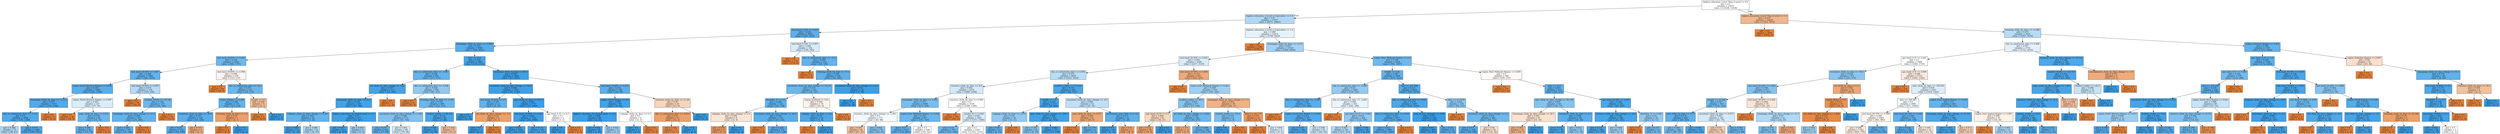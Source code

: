 digraph Tree {
node [shape=box, style="filled", color="black"] ;
0 [label="highest_education_Lower Than A Level <= 0.0\ngini = 0.5\nsamples = 27876\nvalue = [13938, 13938]", fillcolor="#e5813900"] ;
1 [label="highest_education_A Level or Equivalent <= 0.0\ngini = 0.47\nsamples = 17437\nvalue = [6575, 10862]", fillcolor="#399de565"] ;
0 -> 1 [labeldistance=2.5, labelangle=45, headlabel="True"] ;
2 [label="imd_band_0-10% <= 0.005\ngini = 0.264\nsamples = 5023\nvalue = [787, 4236]", fillcolor="#399de5d0"] ;
1 -> 2 ;
3 [label="homepage_clicks_by_days <= 13.991\ngini = 0.235\nsamples = 4689\nvalue = [638, 4051]", fillcolor="#399de5d7"] ;
2 -> 3 ;
4 [label="imd_band_50-60% <= 0.028\ngini = 0.334\nsamples = 2205\nvalue = [468, 1737]", fillcolor="#399de5ba"] ;
3 -> 4 ;
5 [label="imd_band_20-30% <= 0.007\ngini = 0.289\nsamples = 1969\nvalue = [345, 1624]", fillcolor="#399de5c9"] ;
4 -> 5 ;
6 [label="region_North Western Region <= 0.016\ngini = 0.243\nsamples = 1699\nvalue = [241, 1458]", fillcolor="#399de5d5"] ;
5 -> 6 ;
7 [label="homepage_clicks_by_days <= 13.112\ngini = 0.207\nsamples = 1572\nvalue = [184, 1388]", fillcolor="#399de5dd"] ;
6 -> 7 ;
8 [label="due_vs_submission_date <= -7.137\ngini = 0.2\nsamples = 1564\nvalue = [176, 1388]", fillcolor="#399de5df"] ;
7 -> 8 ;
9 [label="gini = 0.468\nsamples = 75\nvalue = [28, 47]", fillcolor="#399de567"] ;
8 -> 9 ;
10 [label="gini = 0.179\nsamples = 1489\nvalue = [148, 1341]", fillcolor="#399de5e3"] ;
8 -> 10 ;
11 [label="gini = 0.0\nsamples = 8\nvalue = [8, 0]", fillcolor="#e58139ff"] ;
7 -> 11 ;
12 [label="region_North Western Region <= 0.997\ngini = 0.495\nsamples = 127\nvalue = [57, 70]", fillcolor="#399de52f"] ;
6 -> 12 ;
13 [label="gini = 0.0\nsamples = 38\nvalue = [38, 0]", fillcolor="#e58139ff"] ;
12 -> 13 ;
14 [label="page_clicks_by_days <= 0.052\ngini = 0.336\nsamples = 89\nvalue = [19, 70]", fillcolor="#399de5ba"] ;
12 -> 14 ;
15 [label="gini = 0.291\nsamples = 85\nvalue = [15, 70]", fillcolor="#399de5c8"] ;
14 -> 15 ;
16 [label="gini = 0.0\nsamples = 4\nvalue = [4, 0]", fillcolor="#e58139ff"] ;
14 -> 16 ;
17 [label="imd_band_20-30% <= 0.997\ngini = 0.474\nsamples = 270\nvalue = [104, 166]", fillcolor="#399de55f"] ;
5 -> 17 ;
18 [label="gini = 0.0\nsamples = 59\nvalue = [59, 0]", fillcolor="#e58139ff"] ;
17 -> 18 ;
19 [label="studied_credits <= 137.36\ngini = 0.336\nsamples = 211\nvalue = [45, 166]", fillcolor="#399de5ba"] ;
17 -> 19 ;
20 [label="homepage_clicks_by_days_change <= 12.5\ngini = 0.288\nsamples = 201\nvalue = [35, 166]", fillcolor="#399de5c9"] ;
19 -> 20 ;
21 [label="gini = 0.265\nsamples = 197\nvalue = [31, 166]", fillcolor="#399de5cf"] ;
20 -> 21 ;
22 [label="gini = 0.0\nsamples = 4\nvalue = [4, 0]", fillcolor="#e58139ff"] ;
20 -> 22 ;
23 [label="gini = 0.0\nsamples = 10\nvalue = [10, 0]", fillcolor="#e58139ff"] ;
19 -> 23 ;
24 [label="imd_band_50-60% <= 0.998\ngini = 0.499\nsamples = 236\nvalue = [123, 113]", fillcolor="#e5813915"] ;
4 -> 24 ;
25 [label="gini = 0.0\nsamples = 94\nvalue = [94, 0]", fillcolor="#e58139ff"] ;
24 -> 25 ;
26 [label="due_vs_submission_date <= 18.0\ngini = 0.325\nsamples = 142\nvalue = [29, 113]", fillcolor="#399de5be"] ;
24 -> 26 ;
27 [label="region_Ireland <= 0.209\ngini = 0.286\nsamples = 133\nvalue = [23, 110]", fillcolor="#399de5ca"] ;
26 -> 27 ;
28 [label="oucontent_clicks_by_days <= 18.5\ngini = 0.253\nsamples = 128\nvalue = [19, 109]", fillcolor="#399de5d3"] ;
27 -> 28 ;
29 [label="gini = 0.225\nsamples = 124\nvalue = [16, 108]", fillcolor="#399de5d9"] ;
28 -> 29 ;
30 [label="gini = 0.375\nsamples = 4\nvalue = [3, 1]", fillcolor="#e58139aa"] ;
28 -> 30 ;
31 [label="forumng_clicks_by_days <= 1.0\ngini = 0.32\nsamples = 5\nvalue = [4, 1]", fillcolor="#e58139bf"] ;
27 -> 31 ;
32 [label="gini = 0.0\nsamples = 4\nvalue = [4, 0]", fillcolor="#e58139ff"] ;
31 -> 32 ;
33 [label="gini = 0.0\nsamples = 1\nvalue = [0, 1]", fillcolor="#399de5ff"] ;
31 -> 33 ;
34 [label="weight <= 8.5\ngini = 0.444\nsamples = 9\nvalue = [6, 3]", fillcolor="#e581397f"] ;
26 -> 34 ;
35 [label="gini = 0.0\nsamples = 6\nvalue = [6, 0]", fillcolor="#e58139ff"] ;
34 -> 35 ;
36 [label="gini = 0.0\nsamples = 3\nvalue = [0, 3]", fillcolor="#399de5ff"] ;
34 -> 36 ;
37 [label="date <= 25.0\ngini = 0.128\nsamples = 2484\nvalue = [170, 2314]", fillcolor="#399de5ec"] ;
3 -> 37 ;
38 [label="due_vs_submission_date <= -2.967\ngini = 0.296\nsamples = 626\nvalue = [113, 513]", fillcolor="#399de5c7"] ;
37 -> 38 ;
39 [label="url_clicks_by_days_change <= 14.0\ngini = 0.107\nsamples = 317\nvalue = [18, 299]", fillcolor="#399de5f0"] ;
38 -> 39 ;
40 [label="homepage_clicks_by_days <= 16.5\ngini = 0.102\nsamples = 316\nvalue = [17, 299]", fillcolor="#399de5f1"] ;
39 -> 40 ;
41 [label="subpage_clicks_by_days_change <= 8.301\ngini = 0.295\nsamples = 39\nvalue = [7, 32]", fillcolor="#399de5c7"] ;
40 -> 41 ;
42 [label="gini = 0.083\nsamples = 23\nvalue = [1, 22]", fillcolor="#399de5f3"] ;
41 -> 42 ;
43 [label="gini = 0.469\nsamples = 16\nvalue = [6, 10]", fillcolor="#399de566"] ;
41 -> 43 ;
44 [label="highest_education_No Formal quals <= 0.5\ngini = 0.07\nsamples = 277\nvalue = [10, 267]", fillcolor="#399de5f5"] ;
40 -> 44 ;
45 [label="gini = 0.057\nsamples = 271\nvalue = [8, 263]", fillcolor="#399de5f7"] ;
44 -> 45 ;
46 [label="gini = 0.444\nsamples = 6\nvalue = [2, 4]", fillcolor="#399de57f"] ;
44 -> 46 ;
47 [label="gini = 0.0\nsamples = 1\nvalue = [1, 0]", fillcolor="#e58139ff"] ;
39 -> 47 ;
48 [label="due_vs_submission_date <= -2.008\ngini = 0.426\nsamples = 309\nvalue = [95, 214]", fillcolor="#399de58e"] ;
38 -> 48 ;
49 [label="gini = 0.0\nsamples = 41\nvalue = [41, 0]", fillcolor="#e58139ff"] ;
48 -> 49 ;
50 [label="forumng_clicks_by_days <= 17.95\ngini = 0.322\nsamples = 268\nvalue = [54, 214]", fillcolor="#399de5bf"] ;
48 -> 50 ;
51 [label="oucontent_clicks_by_days_change <= 5.128\ngini = 0.396\nsamples = 173\nvalue = [47, 126]", fillcolor="#399de5a0"] ;
50 -> 51 ;
52 [label="gini = 0.271\nsamples = 105\nvalue = [17, 88]", fillcolor="#399de5ce"] ;
51 -> 52 ;
53 [label="gini = 0.493\nsamples = 68\nvalue = [30, 38]", fillcolor="#399de536"] ;
51 -> 53 ;
54 [label="studied_credits <= 96.451\ngini = 0.137\nsamples = 95\nvalue = [7, 88]", fillcolor="#399de5eb"] ;
50 -> 54 ;
55 [label="gini = 0.065\nsamples = 89\nvalue = [3, 86]", fillcolor="#399de5f6"] ;
54 -> 55 ;
56 [label="gini = 0.444\nsamples = 6\nvalue = [4, 2]", fillcolor="#e581397f"] ;
54 -> 56 ;
57 [label="oucontent_clicks_by_days <= 80.5\ngini = 0.059\nsamples = 1858\nvalue = [57, 1801]", fillcolor="#399de5f7"] ;
37 -> 57 ;
58 [label="oucontent_clicks_by_days_change <= -82.0\ngini = 0.046\nsamples = 1750\nvalue = [41, 1709]", fillcolor="#399de5f9"] ;
57 -> 58 ;
59 [label="imd_band_30-40% <= 0.5\ngini = 0.287\nsamples = 23\nvalue = [4, 19]", fillcolor="#399de5c9"] ;
58 -> 59 ;
60 [label="gini = 0.0\nsamples = 18\nvalue = [0, 18]", fillcolor="#399de5ff"] ;
59 -> 60 ;
61 [label="url_clicks_by_days_change <= -1.0\ngini = 0.32\nsamples = 5\nvalue = [4, 1]", fillcolor="#e58139bf"] ;
59 -> 61 ;
62 [label="gini = 0.0\nsamples = 1\nvalue = [0, 1]", fillcolor="#399de5ff"] ;
61 -> 62 ;
63 [label="gini = 0.0\nsamples = 4\nvalue = [4, 0]", fillcolor="#e58139ff"] ;
61 -> 63 ;
64 [label="quiz_clicks_by_days <= 971.5\ngini = 0.042\nsamples = 1727\nvalue = [37, 1690]", fillcolor="#399de5f9"] ;
58 -> 64 ;
65 [label="imd_band_70-80% <= 0.185\ngini = 0.041\nsamples = 1725\nvalue = [36, 1689]", fillcolor="#399de5fa"] ;
64 -> 65 ;
66 [label="gini = 0.033\nsamples = 1558\nvalue = [26, 1532]", fillcolor="#399de5fb"] ;
65 -> 66 ;
67 [label="gini = 0.113\nsamples = 167\nvalue = [10, 157]", fillcolor="#399de5ef"] ;
65 -> 67 ;
68 [label="age_band_0-35 <= 0.5\ngini = 0.5\nsamples = 2\nvalue = [1, 1]", fillcolor="#e5813900"] ;
64 -> 68 ;
69 [label="gini = 0.0\nsamples = 1\nvalue = [0, 1]", fillcolor="#399de5ff"] ;
68 -> 69 ;
70 [label="gini = 0.0\nsamples = 1\nvalue = [1, 0]", fillcolor="#e58139ff"] ;
68 -> 70 ;
71 [label="imd_band_70-80% <= 0.015\ngini = 0.252\nsamples = 108\nvalue = [16, 92]", fillcolor="#399de5d3"] ;
57 -> 71 ;
72 [label="region_North Region <= 0.5\ngini = 0.087\nsamples = 88\nvalue = [4, 84]", fillcolor="#399de5f3"] ;
71 -> 72 ;
73 [label="highest_education_No Formal quals <= 0.5\ngini = 0.046\nsamples = 84\nvalue = [2, 82]", fillcolor="#399de5f9"] ;
72 -> 73 ;
74 [label="gini = 0.024\nsamples = 81\nvalue = [1, 80]", fillcolor="#399de5fc"] ;
73 -> 74 ;
75 [label="gini = 0.444\nsamples = 3\nvalue = [1, 2]", fillcolor="#399de57f"] ;
73 -> 75 ;
76 [label="subpage_clicks_by_days <= 8.5\ngini = 0.5\nsamples = 4\nvalue = [2, 2]", fillcolor="#e5813900"] ;
72 -> 76 ;
77 [label="gini = 0.0\nsamples = 2\nvalue = [0, 2]", fillcolor="#399de5ff"] ;
76 -> 77 ;
78 [label="gini = 0.0\nsamples = 2\nvalue = [2, 0]", fillcolor="#e58139ff"] ;
76 -> 78 ;
79 [label="resource_clicks_by_days <= 11.38\ngini = 0.48\nsamples = 20\nvalue = [12, 8]", fillcolor="#e5813955"] ;
71 -> 79 ;
80 [label="due_vs_submission_date <= -0.814\ngini = 0.32\nsamples = 15\nvalue = [12, 3]", fillcolor="#e58139bf"] ;
79 -> 80 ;
81 [label="gini = 0.142\nsamples = 13\nvalue = [12, 1]", fillcolor="#e58139ea"] ;
80 -> 81 ;
82 [label="gini = 0.0\nsamples = 2\nvalue = [0, 2]", fillcolor="#399de5ff"] ;
80 -> 82 ;
83 [label="gini = 0.0\nsamples = 5\nvalue = [0, 5]", fillcolor="#399de5ff"] ;
79 -> 83 ;
84 [label="imd_band_0-10% <= 0.997\ngini = 0.494\nsamples = 334\nvalue = [149, 185]", fillcolor="#399de532"] ;
2 -> 84 ;
85 [label="gini = 0.0\nsamples = 110\nvalue = [110, 0]", fillcolor="#e58139ff"] ;
84 -> 85 ;
86 [label="due_vs_submission_date <= -12.0\ngini = 0.288\nsamples = 224\nvalue = [39, 185]", fillcolor="#399de5c9"] ;
84 -> 86 ;
87 [label="gini = 0.0\nsamples = 4\nvalue = [4, 0]", fillcolor="#e58139ff"] ;
86 -> 87 ;
88 [label="forumng_clicks_by_days <= 17.5\ngini = 0.268\nsamples = 220\nvalue = [35, 185]", fillcolor="#399de5cf"] ;
86 -> 88 ;
89 [label="oucontent_clicks_by_days_change <= 19.231\ngini = 0.333\nsamples = 161\nvalue = [34, 127]", fillcolor="#399de5bb"] ;
88 -> 89 ;
90 [label="disability_N <= 0.5\ngini = 0.281\nsamples = 142\nvalue = [24, 118]", fillcolor="#399de5cb"] ;
89 -> 90 ;
91 [label="subpage_clicks_by_days_change <= 2.5\ngini = 0.494\nsamples = 9\nvalue = [5, 4]", fillcolor="#e5813933"] ;
90 -> 91 ;
92 [label="gini = 0.278\nsamples = 6\nvalue = [5, 1]", fillcolor="#e58139cc"] ;
91 -> 92 ;
93 [label="gini = 0.0\nsamples = 3\nvalue = [0, 3]", fillcolor="#399de5ff"] ;
91 -> 93 ;
94 [label="oucontent_clicks_by_days_change <= -62.5\ngini = 0.245\nsamples = 133\nvalue = [19, 114]", fillcolor="#399de5d4"] ;
90 -> 94 ;
95 [label="gini = 0.0\nsamples = 2\nvalue = [2, 0]", fillcolor="#e58139ff"] ;
94 -> 95 ;
96 [label="gini = 0.226\nsamples = 131\nvalue = [17, 114]", fillcolor="#399de5d9"] ;
94 -> 96 ;
97 [label="region_Scotland <= 0.03\ngini = 0.499\nsamples = 19\nvalue = [10, 9]", fillcolor="#e5813919"] ;
89 -> 97 ;
98 [label="subpage_clicks_by_days <= 4.0\ngini = 0.18\nsamples = 10\nvalue = [1, 9]", fillcolor="#399de5e3"] ;
97 -> 98 ;
99 [label="gini = 0.0\nsamples = 1\nvalue = [1, 0]", fillcolor="#e58139ff"] ;
98 -> 99 ;
100 [label="gini = 0.0\nsamples = 9\nvalue = [0, 9]", fillcolor="#399de5ff"] ;
98 -> 100 ;
101 [label="gini = 0.0\nsamples = 9\nvalue = [9, 0]", fillcolor="#e58139ff"] ;
97 -> 101 ;
102 [label="oucontent_clicks_by_days_change <= 212.5\ngini = 0.033\nsamples = 59\nvalue = [1, 58]", fillcolor="#399de5fb"] ;
88 -> 102 ;
103 [label="gini = 0.0\nsamples = 58\nvalue = [0, 58]", fillcolor="#399de5ff"] ;
102 -> 103 ;
104 [label="gini = 0.0\nsamples = 1\nvalue = [1, 0]", fillcolor="#e58139ff"] ;
102 -> 104 ;
105 [label="highest_education_A Level or Equivalent <= 1.0\ngini = 0.498\nsamples = 12414\nvalue = [5788, 6626]", fillcolor="#399de520"] ;
1 -> 105 ;
106 [label="gini = 0.0\nsamples = 2290\nvalue = [2290, 0]", fillcolor="#e58139ff"] ;
105 -> 106 ;
107 [label="homepage_clicks_by_days <= 13.97\ngini = 0.452\nsamples = 10124\nvalue = [3498, 6626]", fillcolor="#399de578"] ;
105 -> 107 ;
108 [label="imd_band_20-30% <= 0.002\ngini = 0.495\nsamples = 5666\nvalue = [2537, 3129]", fillcolor="#399de530"] ;
107 -> 108 ;
109 [label="due_vs_submission_date <= 0.993\ngini = 0.478\nsamples = 4839\nvalue = [1915, 2924]", fillcolor="#399de558"] ;
108 -> 109 ;
110 [label="resource_clicks_by_days <= 0.0\ngini = 0.492\nsamples = 4274\nvalue = [1866, 2408]", fillcolor="#399de539"] ;
109 -> 110 ;
111 [label="homepage_clicks_by_days <= 1.963\ngini = 0.371\nsamples = 1098\nvalue = [270, 828]", fillcolor="#399de5ac"] ;
110 -> 111 ;
112 [label="resource_clicks_by_days_change <= -1.041\ngini = 0.5\nsamples = 171\nvalue = [83, 88]", fillcolor="#399de50e"] ;
111 -> 112 ;
113 [label="gini = 0.447\nsamples = 92\nvalue = [61, 31]", fillcolor="#e581397d"] ;
112 -> 113 ;
114 [label="gini = 0.402\nsamples = 79\nvalue = [22, 57]", fillcolor="#399de59d"] ;
112 -> 114 ;
115 [label="region_East Midlands Region <= 0.018\ngini = 0.322\nsamples = 927\nvalue = [187, 740]", fillcolor="#399de5bf"] ;
111 -> 115 ;
116 [label="gini = 0.27\nsamples = 819\nvalue = [132, 687]", fillcolor="#399de5ce"] ;
115 -> 116 ;
117 [label="gini = 0.5\nsamples = 108\nvalue = [55, 53]", fillcolor="#e5813909"] ;
115 -> 117 ;
118 [label="resource_clicks_by_days <= 0.999\ngini = 0.5\nsamples = 3176\nvalue = [1596, 1580]", fillcolor="#e5813903"] ;
110 -> 118 ;
119 [label="gini = 0.0\nsamples = 345\nvalue = [345, 0]", fillcolor="#e58139ff"] ;
118 -> 119 ;
120 [label="gender_M <= 0.002\ngini = 0.493\nsamples = 2831\nvalue = [1251, 1580]", fillcolor="#399de535"] ;
118 -> 120 ;
121 [label="gini = 0.32\nsamples = 536\nvalue = [107, 429]", fillcolor="#399de5bf"] ;
120 -> 121 ;
122 [label="gini = 0.5\nsamples = 2295\nvalue = [1144, 1151]", fillcolor="#399de502"] ;
120 -> 122 ;
123 [label="studied_credits <= 132.811\ngini = 0.158\nsamples = 565\nvalue = [49, 516]", fillcolor="#399de5e7"] ;
109 -> 123 ;
124 [label="weight <= 7.5\ngini = 0.103\nsamples = 513\nvalue = [28, 485]", fillcolor="#399de5f0"] ;
123 -> 124 ;
125 [label="subpage_clicks_by_days <= 3.474\ngini = 0.43\nsamples = 16\nvalue = [5, 11]", fillcolor="#399de58b"] ;
124 -> 125 ;
126 [label="gini = 0.26\nsamples = 13\nvalue = [2, 11]", fillcolor="#399de5d1"] ;
125 -> 126 ;
127 [label="gini = 0.0\nsamples = 3\nvalue = [3, 0]", fillcolor="#e58139ff"] ;
125 -> 127 ;
128 [label="quiz_clicks_by_days_change <= -190.5\ngini = 0.088\nsamples = 497\nvalue = [23, 474]", fillcolor="#399de5f3"] ;
124 -> 128 ;
129 [label="gini = 0.397\nsamples = 22\nvalue = [6, 16]", fillcolor="#399de59f"] ;
128 -> 129 ;
130 [label="gini = 0.069\nsamples = 475\nvalue = [17, 458]", fillcolor="#399de5f6"] ;
128 -> 130 ;
131 [label="oucontent_clicks_by_days_change <= -0.5\ngini = 0.482\nsamples = 52\nvalue = [21, 31]", fillcolor="#399de552"] ;
123 -> 131 ;
132 [label="quiz_clicks_by_days <= 0.977\ngini = 0.363\nsamples = 21\nvalue = [16, 5]", fillcolor="#e58139af"] ;
131 -> 132 ;
133 [label="gini = 0.0\nsamples = 15\nvalue = [15, 0]", fillcolor="#e58139ff"] ;
132 -> 133 ;
134 [label="gini = 0.278\nsamples = 6\nvalue = [1, 5]", fillcolor="#399de5cc"] ;
132 -> 134 ;
135 [label="assessment_type_CMA <= 0.121\ngini = 0.271\nsamples = 31\nvalue = [5, 26]", fillcolor="#399de5ce"] ;
131 -> 135 ;
136 [label="gini = 0.074\nsamples = 26\nvalue = [1, 25]", fillcolor="#399de5f5"] ;
135 -> 136 ;
137 [label="gini = 0.32\nsamples = 5\nvalue = [4, 1]", fillcolor="#e58139bf"] ;
135 -> 137 ;
138 [label="imd_band_20-30% <= 0.999\ngini = 0.373\nsamples = 827\nvalue = [622, 205]", fillcolor="#e58139ab"] ;
108 -> 138 ;
139 [label="gini = 0.0\nsamples = 517\nvalue = [517, 0]", fillcolor="#e58139ff"] ;
138 -> 139 ;
140 [label="region_East Midlands Region <= 0.022\ngini = 0.448\nsamples = 310\nvalue = [105, 205]", fillcolor="#399de57c"] ;
138 -> 140 ;
141 [label="studied_credits <= 45.0\ngini = 0.407\nsamples = 271\nvalue = [77, 194]", fillcolor="#399de59a"] ;
140 -> 141 ;
142 [label="age_band_35-55 <= 0.5\ngini = 0.484\nsamples = 51\nvalue = [30, 21]", fillcolor="#e581394d"] ;
141 -> 142 ;
143 [label="gini = 0.332\nsamples = 38\nvalue = [30, 8]", fillcolor="#e58139bb"] ;
142 -> 143 ;
144 [label="gini = 0.0\nsamples = 13\nvalue = [0, 13]", fillcolor="#399de5ff"] ;
142 -> 144 ;
145 [label="url_clicks_by_days_change <= -4.001\ngini = 0.336\nsamples = 220\nvalue = [47, 173]", fillcolor="#399de5ba"] ;
141 -> 145 ;
146 [label="gini = 0.375\nsamples = 12\nvalue = [9, 3]", fillcolor="#e58139aa"] ;
145 -> 146 ;
147 [label="gini = 0.299\nsamples = 208\nvalue = [38, 170]", fillcolor="#399de5c6"] ;
145 -> 147 ;
148 [label="homepage_clicks_by_days_change <= -7.5\ngini = 0.405\nsamples = 39\nvalue = [28, 11]", fillcolor="#e581399b"] ;
140 -> 148 ;
149 [label="studied_credits <= 105.0\ngini = 0.375\nsamples = 8\nvalue = [2, 6]", fillcolor="#399de5aa"] ;
148 -> 149 ;
150 [label="gini = 0.0\nsamples = 6\nvalue = [0, 6]", fillcolor="#399de5ff"] ;
149 -> 150 ;
151 [label="gini = 0.0\nsamples = 2\nvalue = [2, 0]", fillcolor="#e58139ff"] ;
149 -> 151 ;
152 [label="date <= 141.777\ngini = 0.271\nsamples = 31\nvalue = [26, 5]", fillcolor="#e58139ce"] ;
148 -> 152 ;
153 [label="gini = 0.0\nsamples = 22\nvalue = [22, 0]", fillcolor="#e58139ff"] ;
152 -> 153 ;
154 [label="gini = 0.494\nsamples = 9\nvalue = [4, 5]", fillcolor="#399de533"] ;
152 -> 154 ;
155 [label="region_West Midlands Region <= 0.0\ngini = 0.338\nsamples = 4458\nvalue = [961, 3497]", fillcolor="#399de5b9"] ;
107 -> 155 ;
156 [label="weight <= 6.82\ngini = 0.287\nsamples = 3898\nvalue = [676, 3222]", fillcolor="#399de5c9"] ;
155 -> 156 ;
157 [label="due_vs_submission_date <= -2.999\ngini = 0.43\nsamples = 1083\nvalue = [339, 744]", fillcolor="#399de58b"] ;
156 -> 157 ;
158 [label="due_vs_submission_date <= -3.105\ngini = 0.244\nsamples = 520\nvalue = [74, 446]", fillcolor="#399de5d5"] ;
157 -> 158 ;
159 [label="gini = 0.0\nsamples = 13\nvalue = [13, 0]", fillcolor="#e58139ff"] ;
158 -> 159 ;
160 [label="region_South East Region <= 0.044\ngini = 0.212\nsamples = 507\nvalue = [61, 446]", fillcolor="#399de5dc"] ;
158 -> 160 ;
161 [label="gini = 0.145\nsamples = 446\nvalue = [35, 411]", fillcolor="#399de5e9"] ;
160 -> 161 ;
162 [label="gini = 0.489\nsamples = 61\nvalue = [26, 35]", fillcolor="#399de542"] ;
160 -> 162 ;
163 [label="due_vs_submission_date <= -2.005\ngini = 0.498\nsamples = 563\nvalue = [265, 298]", fillcolor="#399de51c"] ;
157 -> 163 ;
164 [label="gini = 0.0\nsamples = 133\nvalue = [133, 0]", fillcolor="#e58139ff"] ;
163 -> 164 ;
165 [label="age_band_35-55 <= 0.994\ngini = 0.425\nsamples = 430\nvalue = [132, 298]", fillcolor="#399de58e"] ;
163 -> 165 ;
166 [label="gini = 0.467\nsamples = 341\nvalue = [127, 214]", fillcolor="#399de568"] ;
165 -> 166 ;
167 [label="gini = 0.106\nsamples = 89\nvalue = [5, 84]", fillcolor="#399de5f0"] ;
165 -> 167 ;
168 [label="date <= 207.086\ngini = 0.211\nsamples = 2815\nvalue = [337, 2478]", fillcolor="#399de5dc"] ;
156 -> 168 ;
169 [label="due_vs_submission_date <= 0.945\ngini = 0.174\nsamples = 2497\nvalue = [241, 2256]", fillcolor="#399de5e4"] ;
168 -> 169 ;
170 [label="due_vs_submission_date <= 0.024\ngini = 0.221\nsamples = 1877\nvalue = [237, 1640]", fillcolor="#399de5da"] ;
169 -> 170 ;
171 [label="gini = 0.212\nsamples = 1865\nvalue = [225, 1640]", fillcolor="#399de5dc"] ;
170 -> 171 ;
172 [label="gini = 0.0\nsamples = 12\nvalue = [12, 0]", fillcolor="#e58139ff"] ;
170 -> 172 ;
173 [label="num_of_prev_attempts <= 0.49\ngini = 0.013\nsamples = 620\nvalue = [4, 616]", fillcolor="#399de5fd"] ;
169 -> 173 ;
174 [label="gini = 0.007\nsamples = 605\nvalue = [2, 603]", fillcolor="#399de5fe"] ;
173 -> 174 ;
175 [label="gini = 0.231\nsamples = 15\nvalue = [2, 13]", fillcolor="#399de5d8"] ;
173 -> 175 ;
176 [label="date <= 213.978\ngini = 0.422\nsamples = 318\nvalue = [96, 222]", fillcolor="#399de591"] ;
168 -> 176 ;
177 [label="gini = 0.0\nsamples = 36\nvalue = [36, 0]", fillcolor="#e58139ff"] ;
176 -> 177 ;
178 [label="oucontent_clicks_by_days_change <= 0.1\ngini = 0.335\nsamples = 282\nvalue = [60, 222]", fillcolor="#399de5ba"] ;
176 -> 178 ;
179 [label="gini = 0.217\nsamples = 226\nvalue = [28, 198]", fillcolor="#399de5db"] ;
178 -> 179 ;
180 [label="gini = 0.49\nsamples = 56\nvalue = [32, 24]", fillcolor="#e5813940"] ;
178 -> 180 ;
181 [label="region_West Midlands Region <= 0.995\ngini = 0.5\nsamples = 560\nvalue = [285, 275]", fillcolor="#e5813909"] ;
155 -> 181 ;
182 [label="gini = 0.0\nsamples = 237\nvalue = [237, 0]", fillcolor="#e58139ff"] ;
181 -> 182 ;
183 [label="date <= 25.0\ngini = 0.253\nsamples = 323\nvalue = [48, 275]", fillcolor="#399de5d2"] ;
181 -> 183 ;
184 [label="quiz_clicks_by_days_change <= 60.746\ngini = 0.401\nsamples = 101\nvalue = [28, 73]", fillcolor="#399de59d"] ;
183 -> 184 ;
185 [label="homepage_clicks_by_days_change <= 26.5\ngini = 0.492\nsamples = 32\nvalue = [18, 14]", fillcolor="#e5813939"] ;
184 -> 185 ;
186 [label="gini = 0.403\nsamples = 25\nvalue = [18, 7]", fillcolor="#e581399c"] ;
185 -> 186 ;
187 [label="gini = 0.0\nsamples = 7\nvalue = [0, 7]", fillcolor="#399de5ff"] ;
185 -> 187 ;
188 [label="oucontent_clicks_by_days <= 6.5\ngini = 0.248\nsamples = 69\nvalue = [10, 59]", fillcolor="#399de5d4"] ;
184 -> 188 ;
189 [label="gini = 0.122\nsamples = 46\nvalue = [3, 43]", fillcolor="#399de5ed"] ;
188 -> 189 ;
190 [label="gini = 0.423\nsamples = 23\nvalue = [7, 16]", fillcolor="#399de58f"] ;
188 -> 190 ;
191 [label="imd_band_30-40% <= 0.165\ngini = 0.164\nsamples = 222\nvalue = [20, 202]", fillcolor="#399de5e6"] ;
183 -> 191 ;
192 [label="resource_clicks_by_days_change <= 19.5\ngini = 0.135\nsamples = 206\nvalue = [15, 191]", fillcolor="#399de5eb"] ;
191 -> 192 ;
193 [label="gini = 0.122\nsamples = 200\nvalue = [13, 187]", fillcolor="#399de5ed"] ;
192 -> 193 ;
194 [label="gini = 0.444\nsamples = 6\nvalue = [2, 4]", fillcolor="#399de57f"] ;
192 -> 194 ;
195 [label="disability_N <= 0.945\ngini = 0.43\nsamples = 16\nvalue = [5, 11]", fillcolor="#399de58b"] ;
191 -> 195 ;
196 [label="gini = 0.0\nsamples = 2\nvalue = [2, 0]", fillcolor="#e58139ff"] ;
195 -> 196 ;
197 [label="gini = 0.337\nsamples = 14\nvalue = [3, 11]", fillcolor="#399de5b9"] ;
195 -> 197 ;
198 [label="highest_education_Lower Than A Level <= 1.0\ngini = 0.416\nsamples = 10439\nvalue = [7363, 3076]", fillcolor="#e5813994"] ;
0 -> 198 [labeldistance=2.5, labelangle=-45, headlabel="False"] ;
199 [label="gini = 0.0\nsamples = 5416\nvalue = [5416, 0]", fillcolor="#e58139ff"] ;
198 -> 199 ;
200 [label="forumng_clicks_by_days <= 11.983\ngini = 0.475\nsamples = 5023\nvalue = [1947, 3076]", fillcolor="#399de55e"] ;
198 -> 200 ;
201 [label="due_vs_submission_date <= 0.998\ngini = 0.497\nsamples = 3732\nvalue = [1722, 2010]", fillcolor="#399de525"] ;
200 -> 201 ;
202 [label="age_band_0-35 <= 0.001\ngini = 0.5\nsamples = 3408\nvalue = [1692, 1716]", fillcolor="#399de504"] ;
201 -> 202 ;
203 [label="oucontent_clicks_by_days <= 94.0\ngini = 0.418\nsamples = 675\nvalue = [201, 474]", fillcolor="#399de593"] ;
202 -> 203 ;
204 [label="imd_band_50-60% <= 0.003\ngini = 0.394\nsamples = 637\nvalue = [172, 465]", fillcolor="#399de5a1"] ;
203 -> 204 ;
205 [label="weight <= 12.346\ngini = 0.357\nsamples = 563\nvalue = [131, 432]", fillcolor="#399de5b2"] ;
204 -> 205 ;
206 [label="quiz_clicks_by_days <= 77.5\ngini = 0.274\nsamples = 422\nvalue = [69, 353]", fillcolor="#399de5cd"] ;
205 -> 206 ;
207 [label="gini = 0.363\nsamples = 206\nvalue = [49, 157]", fillcolor="#399de5af"] ;
206 -> 207 ;
208 [label="gini = 0.168\nsamples = 216\nvalue = [20, 196]", fillcolor="#399de5e5"] ;
206 -> 208 ;
209 [label="oucontent_clicks_by_days <= 0.975\ngini = 0.493\nsamples = 141\nvalue = [62, 79]", fillcolor="#399de537"] ;
205 -> 209 ;
210 [label="gini = 0.47\nsamples = 82\nvalue = [51, 31]", fillcolor="#e5813964"] ;
209 -> 210 ;
211 [label="gini = 0.303\nsamples = 59\nvalue = [11, 48]", fillcolor="#399de5c5"] ;
209 -> 211 ;
212 [label="imd_band_50-60% <= 0.961\ngini = 0.494\nsamples = 74\nvalue = [41, 33]", fillcolor="#e5813932"] ;
204 -> 212 ;
213 [label="gini = 0.0\nsamples = 21\nvalue = [21, 0]", fillcolor="#e58139ff"] ;
212 -> 213 ;
214 [label="homepage_clicks_by_days_change <= 21.5\ngini = 0.47\nsamples = 53\nvalue = [20, 33]", fillcolor="#399de564"] ;
212 -> 214 ;
215 [label="gini = 0.375\nsamples = 40\nvalue = [10, 30]", fillcolor="#399de5aa"] ;
214 -> 215 ;
216 [label="gini = 0.355\nsamples = 13\nvalue = [10, 3]", fillcolor="#e58139b3"] ;
214 -> 216 ;
217 [label="url_clicks_by_days <= 1.5\ngini = 0.361\nsamples = 38\nvalue = [29, 9]", fillcolor="#e58139b0"] ;
203 -> 217 ;
218 [label="region_Wales <= 0.5\ngini = 0.213\nsamples = 33\nvalue = [29, 4]", fillcolor="#e58139dc"] ;
217 -> 218 ;
219 [label="url_clicks_by_days_change <= -1.628\ngini = 0.121\nsamples = 31\nvalue = [29, 2]", fillcolor="#e58139ed"] ;
218 -> 219 ;
220 [label="gini = 0.444\nsamples = 3\nvalue = [1, 2]", fillcolor="#399de57f"] ;
219 -> 220 ;
221 [label="gini = 0.0\nsamples = 28\nvalue = [28, 0]", fillcolor="#e58139ff"] ;
219 -> 221 ;
222 [label="gini = 0.0\nsamples = 2\nvalue = [0, 2]", fillcolor="#399de5ff"] ;
218 -> 222 ;
223 [label="gini = 0.0\nsamples = 5\nvalue = [0, 5]", fillcolor="#399de5ff"] ;
217 -> 223 ;
224 [label="age_band_0-35 <= 0.999\ngini = 0.496\nsamples = 2733\nvalue = [1491, 1242]", fillcolor="#e581392b"] ;
202 -> 224 ;
225 [label="gini = 0.0\nsamples = 472\nvalue = [472, 0]", fillcolor="#e58139ff"] ;
224 -> 225 ;
226 [label="quiz_clicks_by_days <= 144.932\ngini = 0.495\nsamples = 2261\nvalue = [1019, 1242]", fillcolor="#399de52e"] ;
224 -> 226 ;
227 [label="date <= 206.965\ngini = 0.5\nsamples = 2000\nvalue = [971, 1029]", fillcolor="#399de50e"] ;
226 -> 227 ;
228 [label="imd_band_60-70% <= 0.999\ngini = 0.499\nsamples = 1824\nvalue = [941, 883]", fillcolor="#e5813910"] ;
227 -> 228 ;
229 [label="gini = 0.496\nsamples = 1702\nvalue = [923, 779]", fillcolor="#e5813928"] ;
228 -> 229 ;
230 [label="gini = 0.252\nsamples = 122\nvalue = [18, 104]", fillcolor="#399de5d3"] ;
228 -> 230 ;
231 [label="imd_band_60-70% <= 0.048\ngini = 0.283\nsamples = 176\nvalue = [30, 146]", fillcolor="#399de5cb"] ;
227 -> 231 ;
232 [label="gini = 0.214\nsamples = 156\nvalue = [19, 137]", fillcolor="#399de5dc"] ;
231 -> 232 ;
233 [label="gini = 0.495\nsamples = 20\nvalue = [11, 9]", fillcolor="#e581392e"] ;
231 -> 233 ;
234 [label="region_East Anglian Region <= 0.018\ngini = 0.3\nsamples = 261\nvalue = [48, 213]", fillcolor="#399de5c6"] ;
226 -> 234 ;
235 [label="homepage_clicks_by_days_change <= 47.563\ngini = 0.167\nsamples = 206\nvalue = [19, 187]", fillcolor="#399de5e5"] ;
234 -> 235 ;
236 [label="gini = 0.107\nsamples = 193\nvalue = [11, 182]", fillcolor="#399de5f0"] ;
235 -> 236 ;
237 [label="gini = 0.473\nsamples = 13\nvalue = [8, 5]", fillcolor="#e5813960"] ;
235 -> 237 ;
238 [label="region_East Anglian Region <= 0.991\ngini = 0.499\nsamples = 55\nvalue = [29, 26]", fillcolor="#e581391a"] ;
234 -> 238 ;
239 [label="gini = 0.0\nsamples = 14\nvalue = [14, 0]", fillcolor="#e58139ff"] ;
238 -> 239 ;
240 [label="gini = 0.464\nsamples = 41\nvalue = [15, 26]", fillcolor="#399de56c"] ;
238 -> 240 ;
241 [label="forumng_clicks_by_days_change <= 10.312\ngini = 0.168\nsamples = 324\nvalue = [30, 294]", fillcolor="#399de5e5"] ;
201 -> 241 ;
242 [label="studied_credits <= 122.727\ngini = 0.155\nsamples = 320\nvalue = [27, 293]", fillcolor="#399de5e8"] ;
241 -> 242 ;
243 [label="page_clicks_by_days_change <= 1.405\ngini = 0.133\nsamples = 308\nvalue = [22, 286]", fillcolor="#399de5eb"] ;
242 -> 243 ;
244 [label="resource_clicks_by_days_change <= 31.5\ngini = 0.123\nsamples = 305\nvalue = [20, 285]", fillcolor="#399de5ed"] ;
243 -> 244 ;
245 [label="studied_credits <= 82.5\ngini = 0.117\nsamples = 304\nvalue = [19, 285]", fillcolor="#399de5ee"] ;
244 -> 245 ;
246 [label="gini = 0.067\nsamples = 230\nvalue = [8, 222]", fillcolor="#399de5f6"] ;
245 -> 246 ;
247 [label="gini = 0.253\nsamples = 74\nvalue = [11, 63]", fillcolor="#399de5d2"] ;
245 -> 247 ;
248 [label="gini = 0.0\nsamples = 1\nvalue = [1, 0]", fillcolor="#e58139ff"] ;
244 -> 248 ;
249 [label="date <= 151.0\ngini = 0.444\nsamples = 3\nvalue = [2, 1]", fillcolor="#e581397f"] ;
243 -> 249 ;
250 [label="gini = 0.0\nsamples = 1\nvalue = [0, 1]", fillcolor="#399de5ff"] ;
249 -> 250 ;
251 [label="gini = 0.0\nsamples = 2\nvalue = [2, 0]", fillcolor="#e58139ff"] ;
249 -> 251 ;
252 [label="studied_credits <= 142.5\ngini = 0.486\nsamples = 12\nvalue = [5, 7]", fillcolor="#399de549"] ;
242 -> 252 ;
253 [label="gini = 0.0\nsamples = 5\nvalue = [5, 0]", fillcolor="#e58139ff"] ;
252 -> 253 ;
254 [label="gini = 0.0\nsamples = 7\nvalue = [0, 7]", fillcolor="#399de5ff"] ;
252 -> 254 ;
255 [label="oucollaborate_clicks_by_days_change <= -1.0\ngini = 0.375\nsamples = 4\nvalue = [3, 1]", fillcolor="#e58139aa"] ;
241 -> 255 ;
256 [label="gini = 0.0\nsamples = 1\nvalue = [0, 1]", fillcolor="#399de5ff"] ;
255 -> 256 ;
257 [label="gini = 0.0\nsamples = 3\nvalue = [3, 0]", fillcolor="#e58139ff"] ;
255 -> 257 ;
258 [label="region_Yorkshire Region <= 0.003\ngini = 0.288\nsamples = 1291\nvalue = [225, 1066]", fillcolor="#399de5c9"] ;
200 -> 258 ;
259 [label="age_band_0-35 <= 1.0\ngini = 0.246\nsamples = 1198\nvalue = [172, 1026]", fillcolor="#399de5d4"] ;
258 -> 259 ;
260 [label="age_band_0-35 <= 0.005\ngini = 0.354\nsamples = 479\nvalue = [110, 369]", fillcolor="#399de5b3"] ;
259 -> 260 ;
261 [label="date <= 202.499\ngini = 0.238\nsamples = 428\nvalue = [59, 369]", fillcolor="#399de5d6"] ;
260 -> 261 ;
262 [label="oucontent_clicks_by_days_change <= -57.018\ngini = 0.121\nsamples = 339\nvalue = [22, 317]", fillcolor="#399de5ed"] ;
261 -> 262 ;
263 [label="region_North Western Region <= 0.011\ngini = 0.444\nsamples = 12\nvalue = [4, 8]", fillcolor="#399de57f"] ;
262 -> 263 ;
264 [label="gini = 0.198\nsamples = 9\nvalue = [1, 8]", fillcolor="#399de5df"] ;
263 -> 264 ;
265 [label="gini = 0.0\nsamples = 3\nvalue = [3, 0]", fillcolor="#e58139ff"] ;
263 -> 265 ;
266 [label="studied_credits <= 75.0\ngini = 0.104\nsamples = 327\nvalue = [18, 309]", fillcolor="#399de5f0"] ;
262 -> 266 ;
267 [label="gini = 0.053\nsamples = 222\nvalue = [6, 216]", fillcolor="#399de5f8"] ;
266 -> 267 ;
268 [label="gini = 0.202\nsamples = 105\nvalue = [12, 93]", fillcolor="#399de5de"] ;
266 -> 268 ;
269 [label="region_South West Region <= 0.061\ngini = 0.486\nsamples = 89\nvalue = [37, 52]", fillcolor="#399de54a"] ;
261 -> 269 ;
270 [label="resource_clicks_by_days_change <= 8.153\ngini = 0.392\nsamples = 71\nvalue = [19, 52]", fillcolor="#399de5a2"] ;
269 -> 270 ;
271 [label="gini = 0.292\nsamples = 62\nvalue = [11, 51]", fillcolor="#399de5c8"] ;
270 -> 271 ;
272 [label="gini = 0.198\nsamples = 9\nvalue = [8, 1]", fillcolor="#e58139df"] ;
270 -> 272 ;
273 [label="gini = 0.0\nsamples = 18\nvalue = [18, 0]", fillcolor="#e58139ff"] ;
269 -> 273 ;
274 [label="gini = 0.0\nsamples = 51\nvalue = [51, 0]", fillcolor="#e58139ff"] ;
260 -> 274 ;
275 [label="imd_band_10-20% <= 0.005\ngini = 0.158\nsamples = 719\nvalue = [62, 657]", fillcolor="#399de5e7"] ;
259 -> 275 ;
276 [label="imd_band_70-80% <= 0.057\ngini = 0.119\nsamples = 644\nvalue = [41, 603]", fillcolor="#399de5ee"] ;
275 -> 276 ;
277 [label="subpage_clicks_by_days_change <= -62.0\ngini = 0.087\nsamples = 573\nvalue = [26, 547]", fillcolor="#399de5f3"] ;
276 -> 277 ;
278 [label="gini = 0.0\nsamples = 1\nvalue = [1, 0]", fillcolor="#e58139ff"] ;
277 -> 278 ;
279 [label="homepage_clicks_by_days <= 0.5\ngini = 0.084\nsamples = 572\nvalue = [25, 547]", fillcolor="#399de5f3"] ;
277 -> 279 ;
280 [label="gini = 0.0\nsamples = 1\nvalue = [1, 0]", fillcolor="#e58139ff"] ;
279 -> 280 ;
281 [label="gini = 0.081\nsamples = 571\nvalue = [24, 547]", fillcolor="#399de5f4"] ;
279 -> 281 ;
282 [label="imd_band_70-80% <= 0.95\ngini = 0.333\nsamples = 71\nvalue = [15, 56]", fillcolor="#399de5bb"] ;
276 -> 282 ;
283 [label="gini = 0.0\nsamples = 9\nvalue = [9, 0]", fillcolor="#e58139ff"] ;
282 -> 283 ;
284 [label="url_clicks_by_days_change <= -6.0\ngini = 0.175\nsamples = 62\nvalue = [6, 56]", fillcolor="#399de5e4"] ;
282 -> 284 ;
285 [label="gini = 0.0\nsamples = 1\nvalue = [1, 0]", fillcolor="#e58139ff"] ;
284 -> 285 ;
286 [label="gini = 0.15\nsamples = 61\nvalue = [5, 56]", fillcolor="#399de5e8"] ;
284 -> 286 ;
287 [label="imd_band_10-20% <= 0.989\ngini = 0.403\nsamples = 75\nvalue = [21, 54]", fillcolor="#399de59c"] ;
275 -> 287 ;
288 [label="gini = 0.0\nsamples = 13\nvalue = [13, 0]", fillcolor="#e58139ff"] ;
287 -> 288 ;
289 [label="region_South Region <= 0.229\ngini = 0.225\nsamples = 62\nvalue = [8, 54]", fillcolor="#399de5d9"] ;
287 -> 289 ;
290 [label="url_clicks_by_days_change <= -3.5\ngini = 0.131\nsamples = 57\nvalue = [4, 53]", fillcolor="#399de5ec"] ;
289 -> 290 ;
291 [label="gini = 0.0\nsamples = 1\nvalue = [1, 0]", fillcolor="#e58139ff"] ;
290 -> 291 ;
292 [label="gini = 0.101\nsamples = 56\nvalue = [3, 53]", fillcolor="#399de5f1"] ;
290 -> 292 ;
293 [label="forumng_clicks_by_days <= 22.246\ngini = 0.32\nsamples = 5\nvalue = [4, 1]", fillcolor="#e58139bf"] ;
289 -> 293 ;
294 [label="gini = 0.0\nsamples = 4\nvalue = [4, 0]", fillcolor="#e58139ff"] ;
293 -> 294 ;
295 [label="gini = 0.0\nsamples = 1\nvalue = [0, 1]", fillcolor="#399de5ff"] ;
293 -> 295 ;
296 [label="region_Yorkshire Region <= 0.997\ngini = 0.49\nsamples = 93\nvalue = [53, 40]", fillcolor="#e581393f"] ;
258 -> 296 ;
297 [label="gini = 0.0\nsamples = 45\nvalue = [45, 0]", fillcolor="#e58139ff"] ;
296 -> 297 ;
298 [label="homepage_clicks_by_days_change <= 52.5\ngini = 0.278\nsamples = 48\nvalue = [8, 40]", fillcolor="#399de5cc"] ;
296 -> 298 ;
299 [label="imd_band_50-60% <= 0.5\ngini = 0.172\nsamples = 42\nvalue = [4, 38]", fillcolor="#399de5e4"] ;
298 -> 299 ;
300 [label="disability_Y <= 0.5\ngini = 0.136\nsamples = 41\nvalue = [3, 38]", fillcolor="#399de5eb"] ;
299 -> 300 ;
301 [label="imd_band_70-80% <= 0.5\ngini = 0.095\nsamples = 40\nvalue = [2, 38]", fillcolor="#399de5f2"] ;
300 -> 301 ;
302 [label="gini = 0.051\nsamples = 38\nvalue = [1, 37]", fillcolor="#399de5f8"] ;
301 -> 302 ;
303 [label="gini = 0.5\nsamples = 2\nvalue = [1, 1]", fillcolor="#e5813900"] ;
301 -> 303 ;
304 [label="gini = 0.0\nsamples = 1\nvalue = [1, 0]", fillcolor="#e58139ff"] ;
300 -> 304 ;
305 [label="gini = 0.0\nsamples = 1\nvalue = [1, 0]", fillcolor="#e58139ff"] ;
299 -> 305 ;
306 [label="resource_clicks_by_days <= 14.5\ngini = 0.444\nsamples = 6\nvalue = [4, 2]", fillcolor="#e581397f"] ;
298 -> 306 ;
307 [label="gini = 0.0\nsamples = 4\nvalue = [4, 0]", fillcolor="#e58139ff"] ;
306 -> 307 ;
308 [label="gini = 0.0\nsamples = 2\nvalue = [0, 2]", fillcolor="#399de5ff"] ;
306 -> 308 ;
}